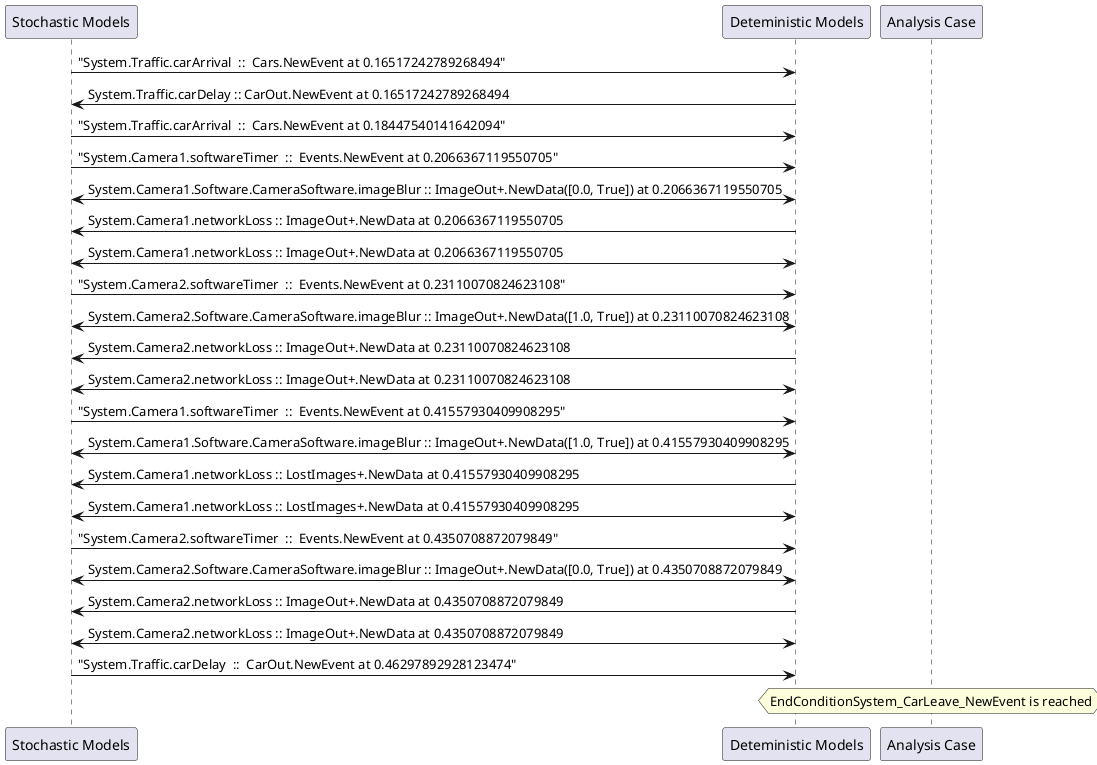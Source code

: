 
	@startuml
	participant "Stochastic Models" as stochmodel
	participant "Deteministic Models" as detmodel
	participant "Analysis Case" as analysis
	{20633_stop} stochmodel -> detmodel : "System.Traffic.carArrival  ::  Cars.NewEvent at 0.16517242789268494"
{20645_start} detmodel -> stochmodel : System.Traffic.carDelay :: CarOut.NewEvent at 0.16517242789268494
{20634_stop} stochmodel -> detmodel : "System.Traffic.carArrival  ::  Cars.NewEvent at 0.18447540141642094"
{20603_stop} stochmodel -> detmodel : "System.Camera1.softwareTimer  ::  Events.NewEvent at 0.2066367119550705"
detmodel <-> stochmodel : System.Camera1.Software.CameraSoftware.imageBlur :: ImageOut+.NewData([0.0, True]) at 0.2066367119550705
detmodel -> stochmodel : System.Camera1.networkLoss :: ImageOut+.NewData at 0.2066367119550705
detmodel <-> stochmodel : System.Camera1.networkLoss :: ImageOut+.NewData at 0.2066367119550705
{20618_stop} stochmodel -> detmodel : "System.Camera2.softwareTimer  ::  Events.NewEvent at 0.23110070824623108"
detmodel <-> stochmodel : System.Camera2.Software.CameraSoftware.imageBlur :: ImageOut+.NewData([1.0, True]) at 0.23110070824623108
detmodel -> stochmodel : System.Camera2.networkLoss :: ImageOut+.NewData at 0.23110070824623108
detmodel <-> stochmodel : System.Camera2.networkLoss :: ImageOut+.NewData at 0.23110070824623108
{20604_stop} stochmodel -> detmodel : "System.Camera1.softwareTimer  ::  Events.NewEvent at 0.41557930409908295"
detmodel <-> stochmodel : System.Camera1.Software.CameraSoftware.imageBlur :: ImageOut+.NewData([1.0, True]) at 0.41557930409908295
detmodel -> stochmodel : System.Camera1.networkLoss :: LostImages+.NewData at 0.41557930409908295
detmodel <-> stochmodel : System.Camera1.networkLoss :: LostImages+.NewData at 0.41557930409908295
{20619_stop} stochmodel -> detmodel : "System.Camera2.softwareTimer  ::  Events.NewEvent at 0.4350708872079849"
detmodel <-> stochmodel : System.Camera2.Software.CameraSoftware.imageBlur :: ImageOut+.NewData([0.0, True]) at 0.4350708872079849
detmodel -> stochmodel : System.Camera2.networkLoss :: ImageOut+.NewData at 0.4350708872079849
detmodel <-> stochmodel : System.Camera2.networkLoss :: ImageOut+.NewData at 0.4350708872079849
{20645_stop} stochmodel -> detmodel : "System.Traffic.carDelay  ::  CarOut.NewEvent at 0.46297892928123474"
{20645_start} <-> {20645_stop} : delay
hnote over analysis 
EndConditionSystem_CarLeave_NewEvent is reached
endnote
@enduml